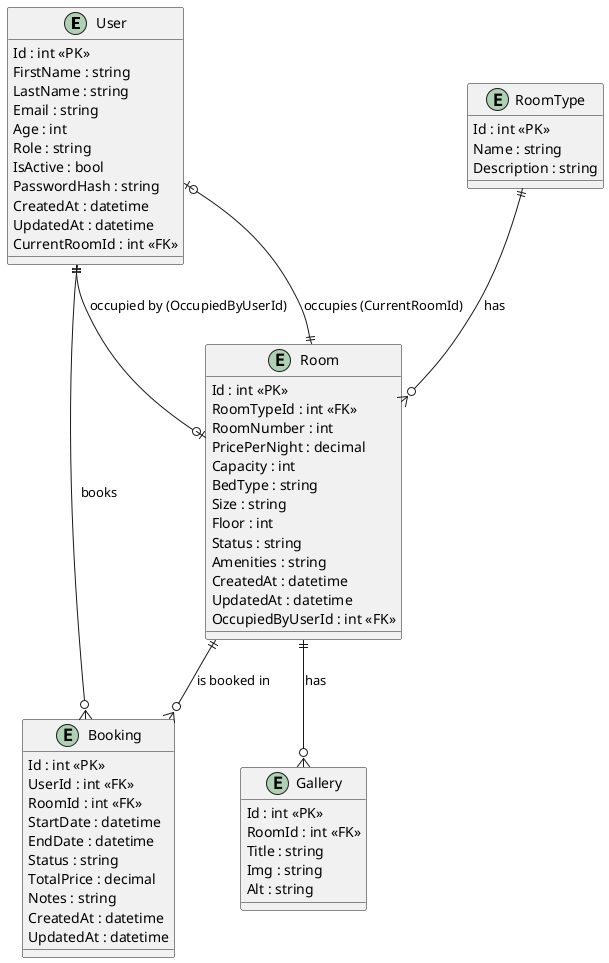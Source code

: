 @startuml
entity User {
  Id : int <<PK>>
  FirstName : string
  LastName : string
  Email : string
  Age : int
  Role : string
  IsActive : bool
  PasswordHash : string
  CreatedAt : datetime
  UpdatedAt : datetime
  CurrentRoomId : int <<FK>>
}

entity Room {
  Id : int <<PK>>
  RoomTypeId : int <<FK>>
  RoomNumber : int
  PricePerNight : decimal
  Capacity : int
  BedType : string
  Size : string
  Floor : int
  Status : string
  Amenities : string
  CreatedAt : datetime
  UpdatedAt : datetime
  OccupiedByUserId : int <<FK>>
}

entity RoomType {
  Id : int <<PK>>
  Name : string
  Description : string
}

entity Booking {
  Id : int <<PK>>
  UserId : int <<FK>>
  RoomId : int <<FK>>
  StartDate : datetime
  EndDate : datetime
  Status : string
  TotalPrice : decimal
  Notes : string
  CreatedAt : datetime
  UpdatedAt : datetime
}

entity Gallery {
  Id : int <<PK>>
  RoomId : int <<FK>>
  Title : string
  Img : string
  Alt : string
}

User ||--o{ Booking : "books"
Room ||--o{ Booking : "is booked in"
RoomType ||--o{ Room : "has"
Room ||--o{ Gallery : "has"
User |o--|| Room : "occupies (CurrentRoomId)"
Room |o--|| User : "occupied by (OccupiedByUserId)"
@enduml
